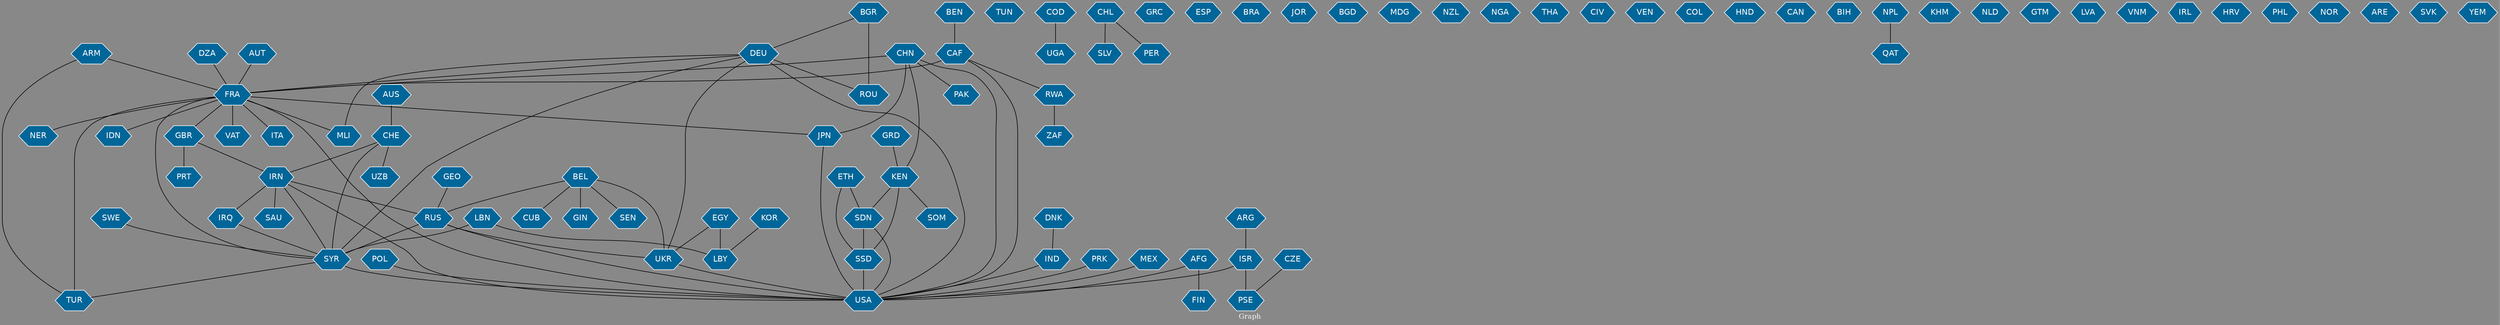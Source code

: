// Countries together in item graph
graph {
	graph [bgcolor="#888888" fontcolor=white fontsize=12 label="Graph" outputorder=edgesfirst overlap=prism]
	node [color=white fillcolor="#006699" fontcolor=white fontname=Helvetica shape=hexagon style=filled]
	edge [arrowhead=open color=black fontcolor=white fontname=Courier fontsize=12]
		USA [label=USA]
		JPN [label=JPN]
		UKR [label=UKR]
		IRQ [label=IRQ]
		TUN [label=TUN]
		FRA [label=FRA]
		COD [label=COD]
		SYR [label=SYR]
		CHE [label=CHE]
		IRN [label=IRN]
		IND [label=IND]
		SSD [label=SSD]
		SDN [label=SDN]
		ISR [label=ISR]
		UGA [label=UGA]
		IDN [label=IDN]
		CHN [label=CHN]
		LBY [label=LBY]
		PRK [label=PRK]
		CAF [label=CAF]
		CHL [label=CHL]
		BEN [label=BEN]
		GRC [label=GRC]
		ESP [label=ESP]
		VAT [label=VAT]
		BRA [label=BRA]
		SLV [label=SLV]
		EGY [label=EGY]
		SEN [label=SEN]
		GBR [label=GBR]
		ITA [label=ITA]
		AFG [label=AFG]
		DNK [label=DNK]
		MLI [label=MLI]
		RUS [label=RUS]
		PAK [label=PAK]
		JOR [label=JOR]
		DZA [label=DZA]
		BGD [label=BGD]
		CUB [label=CUB]
		AUS [label=AUS]
		ARG [label=ARG]
		LBN [label=LBN]
		AUT [label=AUT]
		BEL [label=BEL]
		MDG [label=MDG]
		DEU [label=DEU]
		CZE [label=CZE]
		PSE [label=PSE]
		KEN [label=KEN]
		NZL [label=NZL]
		TUR [label=TUR]
		ARM [label=ARM]
		ZAF [label=ZAF]
		RWA [label=RWA]
		NGA [label=NGA]
		KOR [label=KOR]
		MEX [label=MEX]
		THA [label=THA]
		BGR [label=BGR]
		ROU [label=ROU]
		CIV [label=CIV]
		VEN [label=VEN]
		PRT [label=PRT]
		COL [label=COL]
		HND [label=HND]
		CAN [label=CAN]
		BIH [label=BIH]
		QAT [label=QAT]
		NPL [label=NPL]
		SWE [label=SWE]
		SAU [label=SAU]
		KHM [label=KHM]
		GIN [label=GIN]
		NLD [label=NLD]
		GRD [label=GRD]
		GTM [label=GTM]
		NER [label=NER]
		LVA [label=LVA]
		GEO [label=GEO]
		ETH [label=ETH]
		VNM [label=VNM]
		SOM [label=SOM]
		IRL [label=IRL]
		HRV [label=HRV]
		PHL [label=PHL]
		NOR [label=NOR]
		ARE [label=ARE]
		SVK [label=SVK]
		UZB [label=UZB]
		YEM [label=YEM]
		POL [label=POL]
		PER [label=PER]
		FIN [label=FIN]
			FRA -- IDN [weight=1]
			GBR -- IRN [weight=1]
			SYR -- TUR [weight=1]
			CZE -- PSE [weight=2]
			CAF -- FRA [weight=3]
			CHE -- SYR [weight=18]
			ARM -- TUR [weight=1]
			EGY -- UKR [weight=1]
			CHN -- KEN [weight=1]
			GBR -- PRT [weight=1]
			AFG -- USA [weight=1]
			KEN -- SDN [weight=1]
			DEU -- ROU [weight=1]
			SDN -- SSD [weight=17]
			CAF -- USA [weight=1]
			ETH -- SDN [weight=1]
			FRA -- MLI [weight=2]
			BEL -- SEN [weight=1]
			PRK -- USA [weight=1]
			DEU -- SYR [weight=1]
			BEL -- GIN [weight=1]
			CHL -- PER [weight=1]
			JPN -- USA [weight=1]
			AFG -- FIN [weight=1]
			CHN -- USA [weight=2]
			RUS -- SYR [weight=2]
			IND -- USA [weight=2]
			AUS -- CHE [weight=1]
			DZA -- FRA [weight=1]
			CHN -- JPN [weight=2]
			BEL -- CUB [weight=1]
			LBN -- SYR [weight=1]
			UKR -- USA [weight=2]
			IRQ -- SYR [weight=1]
			KOR -- LBY [weight=1]
			CHN -- FRA [weight=2]
			ISR -- USA [weight=1]
			LBN -- LBY [weight=1]
			KEN -- SOM [weight=1]
			IRN -- SYR [weight=3]
			BGR -- ROU [weight=2]
			POL -- USA [weight=1]
			GRD -- KEN [weight=1]
			IRN -- RUS [weight=1]
			FRA -- USA [weight=3]
			DEU -- FRA [weight=1]
			ISR -- PSE [weight=4]
			FRA -- GBR [weight=5]
			IRN -- IRQ [weight=1]
			SWE -- SYR [weight=1]
			CHE -- IRN [weight=3]
			ETH -- SSD [weight=1]
			MEX -- USA [weight=1]
			BGR -- DEU [weight=1]
			SSD -- USA [weight=3]
			ARG -- ISR [weight=1]
			RUS -- UKR [weight=4]
			IRN -- USA [weight=2]
			IRN -- SAU [weight=1]
			BEN -- CAF [weight=2]
			EGY -- LBY [weight=2]
			ARM -- FRA [weight=1]
			FRA -- SYR [weight=4]
			BEL -- UKR [weight=1]
			SDN -- USA [weight=3]
			GEO -- RUS [weight=1]
			FRA -- JPN [weight=1]
			SYR -- USA [weight=3]
			DEU -- UKR [weight=1]
			AUT -- FRA [weight=1]
			CHE -- UZB [weight=1]
			CAF -- RWA [weight=1]
			COD -- UGA [weight=2]
			NPL -- QAT [weight=1]
			FRA -- VAT [weight=3]
			DNK -- IND [weight=1]
			FRA -- TUR [weight=2]
			RWA -- ZAF [weight=1]
			CHL -- SLV [weight=1]
			RUS -- USA [weight=3]
			DEU -- USA [weight=2]
			BEL -- RUS [weight=1]
			FRA -- ITA [weight=1]
			FRA -- NER [weight=1]
			KEN -- SSD [weight=1]
			CHN -- PAK [weight=1]
			DEU -- MLI [weight=1]
}
